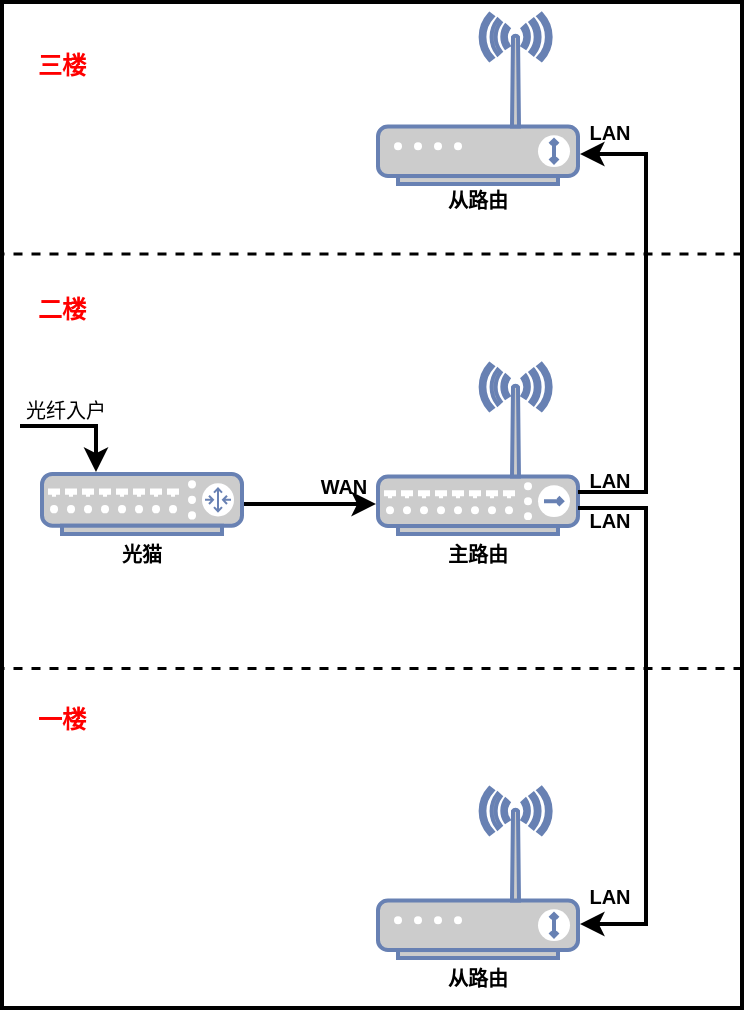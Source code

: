 <mxfile version="20.8.1" type="github">
  <diagram id="Swa6TyRES0FXYkVgXBmu" name="第 1 页">
    <mxGraphModel dx="989" dy="527" grid="0" gridSize="10" guides="1" tooltips="1" connect="1" arrows="1" fold="1" page="1" pageScale="1" pageWidth="827" pageHeight="1169" math="0" shadow="0">
      <root>
        <mxCell id="0" />
        <mxCell id="1" parent="0" />
        <mxCell id="jNokgVARLN2FE1-WjVhT-13" value="" style="rounded=0;whiteSpace=wrap;html=1;fillColor=none;strokeWidth=2;" vertex="1" parent="1">
          <mxGeometry x="113" y="33" width="370" height="503" as="geometry" />
        </mxCell>
        <mxCell id="jNokgVARLN2FE1-WjVhT-1" value="" style="fontColor=#0066CC;verticalAlign=top;verticalLabelPosition=bottom;labelPosition=center;align=center;html=1;outlineConnect=0;fillColor=#CCCCCC;strokeColor=#6881B3;gradientColor=none;gradientDirection=north;strokeWidth=2;shape=mxgraph.networks.wireless_hub;" vertex="1" parent="1">
          <mxGeometry x="301" y="214" width="100" height="85" as="geometry" />
        </mxCell>
        <mxCell id="jNokgVARLN2FE1-WjVhT-2" value="" style="fontColor=#0066CC;verticalAlign=top;verticalLabelPosition=bottom;labelPosition=center;align=center;html=1;outlineConnect=0;fillColor=#CCCCCC;strokeColor=#6881B3;gradientColor=none;gradientDirection=north;strokeWidth=2;shape=mxgraph.networks.wireless_modem;" vertex="1" parent="1">
          <mxGeometry x="301" y="426" width="100" height="85" as="geometry" />
        </mxCell>
        <mxCell id="jNokgVARLN2FE1-WjVhT-3" value="" style="fontColor=#0066CC;verticalAlign=top;verticalLabelPosition=bottom;labelPosition=center;align=center;html=1;outlineConnect=0;fillColor=#CCCCCC;strokeColor=#6881B3;gradientColor=none;gradientDirection=north;strokeWidth=2;shape=mxgraph.networks.wireless_modem;" vertex="1" parent="1">
          <mxGeometry x="301" y="39" width="100" height="85" as="geometry" />
        </mxCell>
        <mxCell id="jNokgVARLN2FE1-WjVhT-9" style="edgeStyle=orthogonalEdgeStyle;rounded=0;orthogonalLoop=1;jettySize=auto;html=1;exitX=1;exitY=0.5;exitDx=0;exitDy=0;exitPerimeter=0;strokeWidth=2;" edge="1" parent="1" source="jNokgVARLN2FE1-WjVhT-4">
          <mxGeometry relative="1" as="geometry">
            <mxPoint x="300" y="284" as="targetPoint" />
          </mxGeometry>
        </mxCell>
        <mxCell id="jNokgVARLN2FE1-WjVhT-4" value="" style="fontColor=#0066CC;verticalAlign=top;verticalLabelPosition=bottom;labelPosition=center;align=center;html=1;outlineConnect=0;fillColor=#CCCCCC;strokeColor=#6881B3;gradientColor=none;gradientDirection=north;strokeWidth=2;shape=mxgraph.networks.router;" vertex="1" parent="1">
          <mxGeometry x="133" y="269" width="100" height="30" as="geometry" />
        </mxCell>
        <mxCell id="jNokgVARLN2FE1-WjVhT-10" style="edgeStyle=orthogonalEdgeStyle;rounded=0;orthogonalLoop=1;jettySize=auto;html=1;strokeWidth=2;" edge="1" parent="1">
          <mxGeometry relative="1" as="geometry">
            <mxPoint x="401" y="286" as="sourcePoint" />
            <mxPoint x="402" y="494" as="targetPoint" />
            <Array as="points">
              <mxPoint x="401" y="286" />
              <mxPoint x="435" y="286" />
              <mxPoint x="435" y="494" />
            </Array>
          </mxGeometry>
        </mxCell>
        <mxCell id="jNokgVARLN2FE1-WjVhT-11" style="edgeStyle=orthogonalEdgeStyle;rounded=0;orthogonalLoop=1;jettySize=auto;html=1;strokeWidth=2;" edge="1" parent="1">
          <mxGeometry relative="1" as="geometry">
            <mxPoint x="401" y="278" as="sourcePoint" />
            <mxPoint x="402" y="109" as="targetPoint" />
            <Array as="points">
              <mxPoint x="401" y="278" />
              <mxPoint x="435" y="278" />
              <mxPoint x="435" y="109" />
            </Array>
          </mxGeometry>
        </mxCell>
        <mxCell id="jNokgVARLN2FE1-WjVhT-15" value="" style="endArrow=none;dashed=1;html=1;rounded=0;entryX=0;entryY=0.25;entryDx=0;entryDy=0;exitX=1;exitY=0.25;exitDx=0;exitDy=0;strokeWidth=1.5;" edge="1" parent="1" source="jNokgVARLN2FE1-WjVhT-13" target="jNokgVARLN2FE1-WjVhT-13">
          <mxGeometry width="50" height="50" relative="1" as="geometry">
            <mxPoint x="225" y="163" as="sourcePoint" />
            <mxPoint x="113.37" y="163.529" as="targetPoint" />
          </mxGeometry>
        </mxCell>
        <mxCell id="jNokgVARLN2FE1-WjVhT-16" value="" style="endArrow=none;dashed=1;html=1;rounded=0;entryX=0;entryY=0.25;entryDx=0;entryDy=0;exitX=1;exitY=0.25;exitDx=0;exitDy=0;strokeWidth=1.5;" edge="1" parent="1">
          <mxGeometry width="50" height="50" relative="1" as="geometry">
            <mxPoint x="483" y="366" as="sourcePoint" />
            <mxPoint x="113" y="366" as="targetPoint" />
          </mxGeometry>
        </mxCell>
        <mxCell id="jNokgVARLN2FE1-WjVhT-17" value="&lt;font color=&quot;#ff0000&quot;&gt;&lt;b&gt;三楼&lt;/b&gt;&lt;/font&gt;" style="text;html=1;strokeColor=none;fillColor=none;align=center;verticalAlign=middle;whiteSpace=wrap;rounded=0;" vertex="1" parent="1">
          <mxGeometry x="113" y="50" width="60" height="30" as="geometry" />
        </mxCell>
        <mxCell id="jNokgVARLN2FE1-WjVhT-18" value="&lt;b&gt;&lt;font color=&quot;#ff0000&quot;&gt;二楼&lt;/font&gt;&lt;/b&gt;" style="text;html=1;strokeColor=none;fillColor=none;align=center;verticalAlign=middle;whiteSpace=wrap;rounded=0;" vertex="1" parent="1">
          <mxGeometry x="113" y="172" width="60" height="30" as="geometry" />
        </mxCell>
        <mxCell id="jNokgVARLN2FE1-WjVhT-19" value="&lt;font color=&quot;#ff0000&quot;&gt;&lt;b&gt;一楼&lt;/b&gt;&lt;/font&gt;" style="text;html=1;strokeColor=none;fillColor=none;align=center;verticalAlign=middle;whiteSpace=wrap;rounded=0;" vertex="1" parent="1">
          <mxGeometry x="113" y="377" width="60" height="30" as="geometry" />
        </mxCell>
        <mxCell id="jNokgVARLN2FE1-WjVhT-21" value="&lt;b&gt;WAN&lt;/b&gt;" style="text;html=1;strokeColor=none;fillColor=none;align=center;verticalAlign=middle;whiteSpace=wrap;rounded=0;fontSize=10;" vertex="1" parent="1">
          <mxGeometry x="254" y="260" width="60" height="30" as="geometry" />
        </mxCell>
        <mxCell id="jNokgVARLN2FE1-WjVhT-22" value="&lt;b&gt;LAN&lt;/b&gt;" style="text;html=1;strokeColor=none;fillColor=none;align=center;verticalAlign=middle;whiteSpace=wrap;rounded=0;fontSize=10;" vertex="1" parent="1">
          <mxGeometry x="387" y="257" width="60" height="30" as="geometry" />
        </mxCell>
        <mxCell id="jNokgVARLN2FE1-WjVhT-23" value="&lt;b&gt;LAN&lt;/b&gt;" style="text;html=1;strokeColor=none;fillColor=none;align=center;verticalAlign=middle;whiteSpace=wrap;rounded=0;fontSize=10;" vertex="1" parent="1">
          <mxGeometry x="387" y="465" width="60" height="30" as="geometry" />
        </mxCell>
        <mxCell id="jNokgVARLN2FE1-WjVhT-24" value="&lt;b&gt;LAN&lt;/b&gt;" style="text;html=1;strokeColor=none;fillColor=none;align=center;verticalAlign=middle;whiteSpace=wrap;rounded=0;fontSize=10;" vertex="1" parent="1">
          <mxGeometry x="387" y="83" width="60" height="30" as="geometry" />
        </mxCell>
        <mxCell id="jNokgVARLN2FE1-WjVhT-25" value="&lt;b&gt;光猫&lt;/b&gt;" style="text;html=1;strokeColor=none;fillColor=none;align=center;verticalAlign=middle;whiteSpace=wrap;rounded=0;fontSize=10;" vertex="1" parent="1">
          <mxGeometry x="153" y="294" width="60" height="30" as="geometry" />
        </mxCell>
        <mxCell id="jNokgVARLN2FE1-WjVhT-26" value="&lt;b&gt;主路由&lt;/b&gt;" style="text;html=1;strokeColor=none;fillColor=none;align=center;verticalAlign=middle;whiteSpace=wrap;rounded=0;fontSize=10;" vertex="1" parent="1">
          <mxGeometry x="321" y="294" width="60" height="30" as="geometry" />
        </mxCell>
        <mxCell id="jNokgVARLN2FE1-WjVhT-27" value="&lt;b&gt;从路由&lt;/b&gt;" style="text;html=1;strokeColor=none;fillColor=none;align=center;verticalAlign=middle;whiteSpace=wrap;rounded=0;fontSize=10;" vertex="1" parent="1">
          <mxGeometry x="321" y="506" width="60" height="30" as="geometry" />
        </mxCell>
        <mxCell id="jNokgVARLN2FE1-WjVhT-28" value="&lt;b&gt;从路由&lt;/b&gt;" style="text;html=1;strokeColor=none;fillColor=none;align=center;verticalAlign=middle;whiteSpace=wrap;rounded=0;fontSize=10;" vertex="1" parent="1">
          <mxGeometry x="321" y="117" width="60" height="30" as="geometry" />
        </mxCell>
        <mxCell id="jNokgVARLN2FE1-WjVhT-29" value="" style="endArrow=classic;html=1;rounded=0;fontSize=10;strokeWidth=2;" edge="1" parent="1">
          <mxGeometry width="50" height="50" relative="1" as="geometry">
            <mxPoint x="122" y="245" as="sourcePoint" />
            <mxPoint x="160" y="268" as="targetPoint" />
            <Array as="points">
              <mxPoint x="160" y="245" />
            </Array>
          </mxGeometry>
        </mxCell>
        <mxCell id="jNokgVARLN2FE1-WjVhT-30" value="光纤入户" style="text;html=1;strokeColor=none;fillColor=none;align=center;verticalAlign=middle;whiteSpace=wrap;rounded=0;fontSize=10;" vertex="1" parent="1">
          <mxGeometry x="115" y="222" width="60" height="30" as="geometry" />
        </mxCell>
        <mxCell id="jNokgVARLN2FE1-WjVhT-31" value="&lt;b&gt;LAN&lt;/b&gt;" style="text;html=1;strokeColor=none;fillColor=none;align=center;verticalAlign=middle;whiteSpace=wrap;rounded=0;fontSize=10;" vertex="1" parent="1">
          <mxGeometry x="387" y="277" width="60" height="30" as="geometry" />
        </mxCell>
      </root>
    </mxGraphModel>
  </diagram>
</mxfile>
